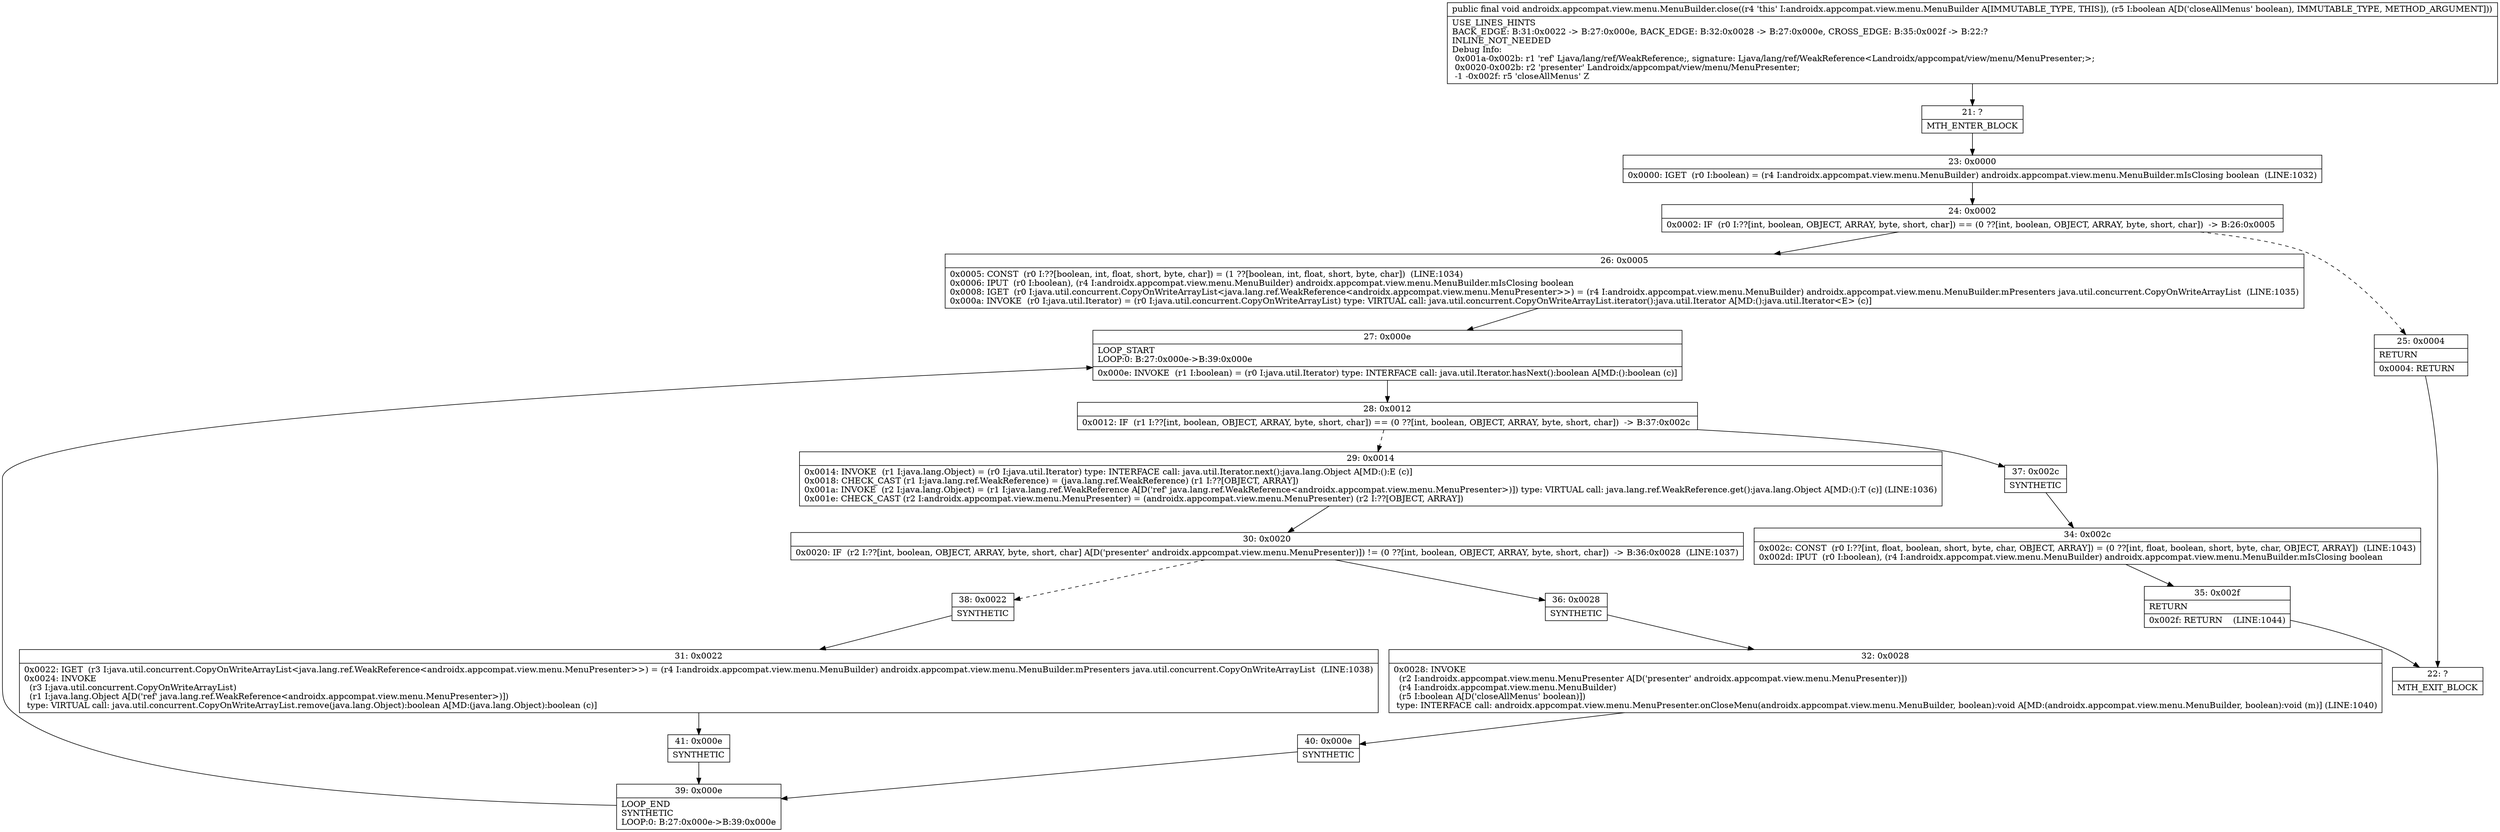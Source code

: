 digraph "CFG forandroidx.appcompat.view.menu.MenuBuilder.close(Z)V" {
Node_21 [shape=record,label="{21\:\ ?|MTH_ENTER_BLOCK\l}"];
Node_23 [shape=record,label="{23\:\ 0x0000|0x0000: IGET  (r0 I:boolean) = (r4 I:androidx.appcompat.view.menu.MenuBuilder) androidx.appcompat.view.menu.MenuBuilder.mIsClosing boolean  (LINE:1032)\l}"];
Node_24 [shape=record,label="{24\:\ 0x0002|0x0002: IF  (r0 I:??[int, boolean, OBJECT, ARRAY, byte, short, char]) == (0 ??[int, boolean, OBJECT, ARRAY, byte, short, char])  \-\> B:26:0x0005 \l}"];
Node_25 [shape=record,label="{25\:\ 0x0004|RETURN\l|0x0004: RETURN   \l}"];
Node_22 [shape=record,label="{22\:\ ?|MTH_EXIT_BLOCK\l}"];
Node_26 [shape=record,label="{26\:\ 0x0005|0x0005: CONST  (r0 I:??[boolean, int, float, short, byte, char]) = (1 ??[boolean, int, float, short, byte, char])  (LINE:1034)\l0x0006: IPUT  (r0 I:boolean), (r4 I:androidx.appcompat.view.menu.MenuBuilder) androidx.appcompat.view.menu.MenuBuilder.mIsClosing boolean \l0x0008: IGET  (r0 I:java.util.concurrent.CopyOnWriteArrayList\<java.lang.ref.WeakReference\<androidx.appcompat.view.menu.MenuPresenter\>\>) = (r4 I:androidx.appcompat.view.menu.MenuBuilder) androidx.appcompat.view.menu.MenuBuilder.mPresenters java.util.concurrent.CopyOnWriteArrayList  (LINE:1035)\l0x000a: INVOKE  (r0 I:java.util.Iterator) = (r0 I:java.util.concurrent.CopyOnWriteArrayList) type: VIRTUAL call: java.util.concurrent.CopyOnWriteArrayList.iterator():java.util.Iterator A[MD:():java.util.Iterator\<E\> (c)]\l}"];
Node_27 [shape=record,label="{27\:\ 0x000e|LOOP_START\lLOOP:0: B:27:0x000e\-\>B:39:0x000e\l|0x000e: INVOKE  (r1 I:boolean) = (r0 I:java.util.Iterator) type: INTERFACE call: java.util.Iterator.hasNext():boolean A[MD:():boolean (c)]\l}"];
Node_28 [shape=record,label="{28\:\ 0x0012|0x0012: IF  (r1 I:??[int, boolean, OBJECT, ARRAY, byte, short, char]) == (0 ??[int, boolean, OBJECT, ARRAY, byte, short, char])  \-\> B:37:0x002c \l}"];
Node_29 [shape=record,label="{29\:\ 0x0014|0x0014: INVOKE  (r1 I:java.lang.Object) = (r0 I:java.util.Iterator) type: INTERFACE call: java.util.Iterator.next():java.lang.Object A[MD:():E (c)]\l0x0018: CHECK_CAST (r1 I:java.lang.ref.WeakReference) = (java.lang.ref.WeakReference) (r1 I:??[OBJECT, ARRAY]) \l0x001a: INVOKE  (r2 I:java.lang.Object) = (r1 I:java.lang.ref.WeakReference A[D('ref' java.lang.ref.WeakReference\<androidx.appcompat.view.menu.MenuPresenter\>)]) type: VIRTUAL call: java.lang.ref.WeakReference.get():java.lang.Object A[MD:():T (c)] (LINE:1036)\l0x001e: CHECK_CAST (r2 I:androidx.appcompat.view.menu.MenuPresenter) = (androidx.appcompat.view.menu.MenuPresenter) (r2 I:??[OBJECT, ARRAY]) \l}"];
Node_30 [shape=record,label="{30\:\ 0x0020|0x0020: IF  (r2 I:??[int, boolean, OBJECT, ARRAY, byte, short, char] A[D('presenter' androidx.appcompat.view.menu.MenuPresenter)]) != (0 ??[int, boolean, OBJECT, ARRAY, byte, short, char])  \-\> B:36:0x0028  (LINE:1037)\l}"];
Node_36 [shape=record,label="{36\:\ 0x0028|SYNTHETIC\l}"];
Node_32 [shape=record,label="{32\:\ 0x0028|0x0028: INVOKE  \l  (r2 I:androidx.appcompat.view.menu.MenuPresenter A[D('presenter' androidx.appcompat.view.menu.MenuPresenter)])\l  (r4 I:androidx.appcompat.view.menu.MenuBuilder)\l  (r5 I:boolean A[D('closeAllMenus' boolean)])\l type: INTERFACE call: androidx.appcompat.view.menu.MenuPresenter.onCloseMenu(androidx.appcompat.view.menu.MenuBuilder, boolean):void A[MD:(androidx.appcompat.view.menu.MenuBuilder, boolean):void (m)] (LINE:1040)\l}"];
Node_40 [shape=record,label="{40\:\ 0x000e|SYNTHETIC\l}"];
Node_39 [shape=record,label="{39\:\ 0x000e|LOOP_END\lSYNTHETIC\lLOOP:0: B:27:0x000e\-\>B:39:0x000e\l}"];
Node_38 [shape=record,label="{38\:\ 0x0022|SYNTHETIC\l}"];
Node_31 [shape=record,label="{31\:\ 0x0022|0x0022: IGET  (r3 I:java.util.concurrent.CopyOnWriteArrayList\<java.lang.ref.WeakReference\<androidx.appcompat.view.menu.MenuPresenter\>\>) = (r4 I:androidx.appcompat.view.menu.MenuBuilder) androidx.appcompat.view.menu.MenuBuilder.mPresenters java.util.concurrent.CopyOnWriteArrayList  (LINE:1038)\l0x0024: INVOKE  \l  (r3 I:java.util.concurrent.CopyOnWriteArrayList)\l  (r1 I:java.lang.Object A[D('ref' java.lang.ref.WeakReference\<androidx.appcompat.view.menu.MenuPresenter\>)])\l type: VIRTUAL call: java.util.concurrent.CopyOnWriteArrayList.remove(java.lang.Object):boolean A[MD:(java.lang.Object):boolean (c)]\l}"];
Node_41 [shape=record,label="{41\:\ 0x000e|SYNTHETIC\l}"];
Node_37 [shape=record,label="{37\:\ 0x002c|SYNTHETIC\l}"];
Node_34 [shape=record,label="{34\:\ 0x002c|0x002c: CONST  (r0 I:??[int, float, boolean, short, byte, char, OBJECT, ARRAY]) = (0 ??[int, float, boolean, short, byte, char, OBJECT, ARRAY])  (LINE:1043)\l0x002d: IPUT  (r0 I:boolean), (r4 I:androidx.appcompat.view.menu.MenuBuilder) androidx.appcompat.view.menu.MenuBuilder.mIsClosing boolean \l}"];
Node_35 [shape=record,label="{35\:\ 0x002f|RETURN\l|0x002f: RETURN    (LINE:1044)\l}"];
MethodNode[shape=record,label="{public final void androidx.appcompat.view.menu.MenuBuilder.close((r4 'this' I:androidx.appcompat.view.menu.MenuBuilder A[IMMUTABLE_TYPE, THIS]), (r5 I:boolean A[D('closeAllMenus' boolean), IMMUTABLE_TYPE, METHOD_ARGUMENT]))  | USE_LINES_HINTS\lBACK_EDGE: B:31:0x0022 \-\> B:27:0x000e, BACK_EDGE: B:32:0x0028 \-\> B:27:0x000e, CROSS_EDGE: B:35:0x002f \-\> B:22:?\lINLINE_NOT_NEEDED\lDebug Info:\l  0x001a\-0x002b: r1 'ref' Ljava\/lang\/ref\/WeakReference;, signature: Ljava\/lang\/ref\/WeakReference\<Landroidx\/appcompat\/view\/menu\/MenuPresenter;\>;\l  0x0020\-0x002b: r2 'presenter' Landroidx\/appcompat\/view\/menu\/MenuPresenter;\l  \-1 \-0x002f: r5 'closeAllMenus' Z\l}"];
MethodNode -> Node_21;Node_21 -> Node_23;
Node_23 -> Node_24;
Node_24 -> Node_25[style=dashed];
Node_24 -> Node_26;
Node_25 -> Node_22;
Node_26 -> Node_27;
Node_27 -> Node_28;
Node_28 -> Node_29[style=dashed];
Node_28 -> Node_37;
Node_29 -> Node_30;
Node_30 -> Node_36;
Node_30 -> Node_38[style=dashed];
Node_36 -> Node_32;
Node_32 -> Node_40;
Node_40 -> Node_39;
Node_39 -> Node_27;
Node_38 -> Node_31;
Node_31 -> Node_41;
Node_41 -> Node_39;
Node_37 -> Node_34;
Node_34 -> Node_35;
Node_35 -> Node_22;
}

